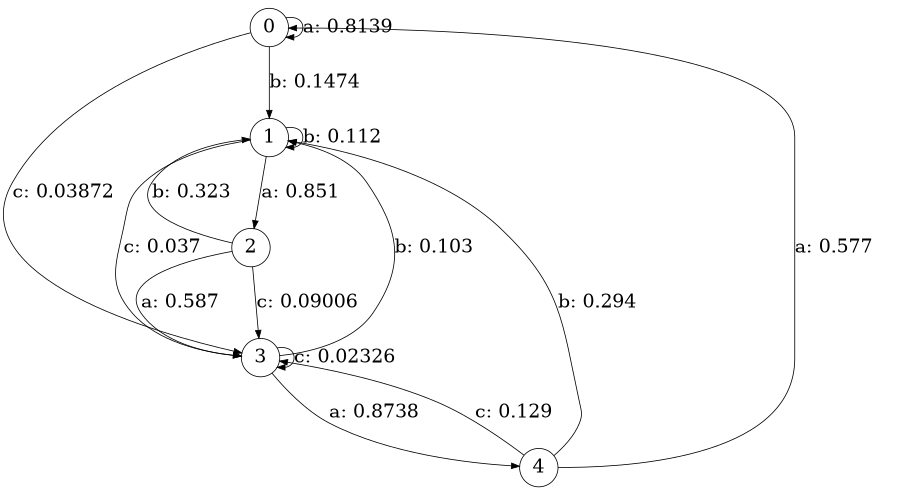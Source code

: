 digraph "d4-200nw-t0-cen-SML" {
size = "6,8.5";
ratio = "fill";
node [shape = circle];
node [fontsize = 24];
edge [fontsize = 24];
0 -> 0 [label = "a: 0.8139   "];
0 -> 1 [label = "b: 0.1474   "];
0 -> 3 [label = "c: 0.03872  "];
1 -> 2 [label = "a: 0.851    "];
1 -> 1 [label = "b: 0.112    "];
1 -> 3 [label = "c: 0.037    "];
2 -> 3 [label = "a: 0.587    "];
2 -> 1 [label = "b: 0.323    "];
2 -> 3 [label = "c: 0.09006  "];
3 -> 4 [label = "a: 0.8738   "];
3 -> 1 [label = "b: 0.103    "];
3 -> 3 [label = "c: 0.02326  "];
4 -> 0 [label = "a: 0.577    "];
4 -> 1 [label = "b: 0.294    "];
4 -> 3 [label = "c: 0.129    "];
}